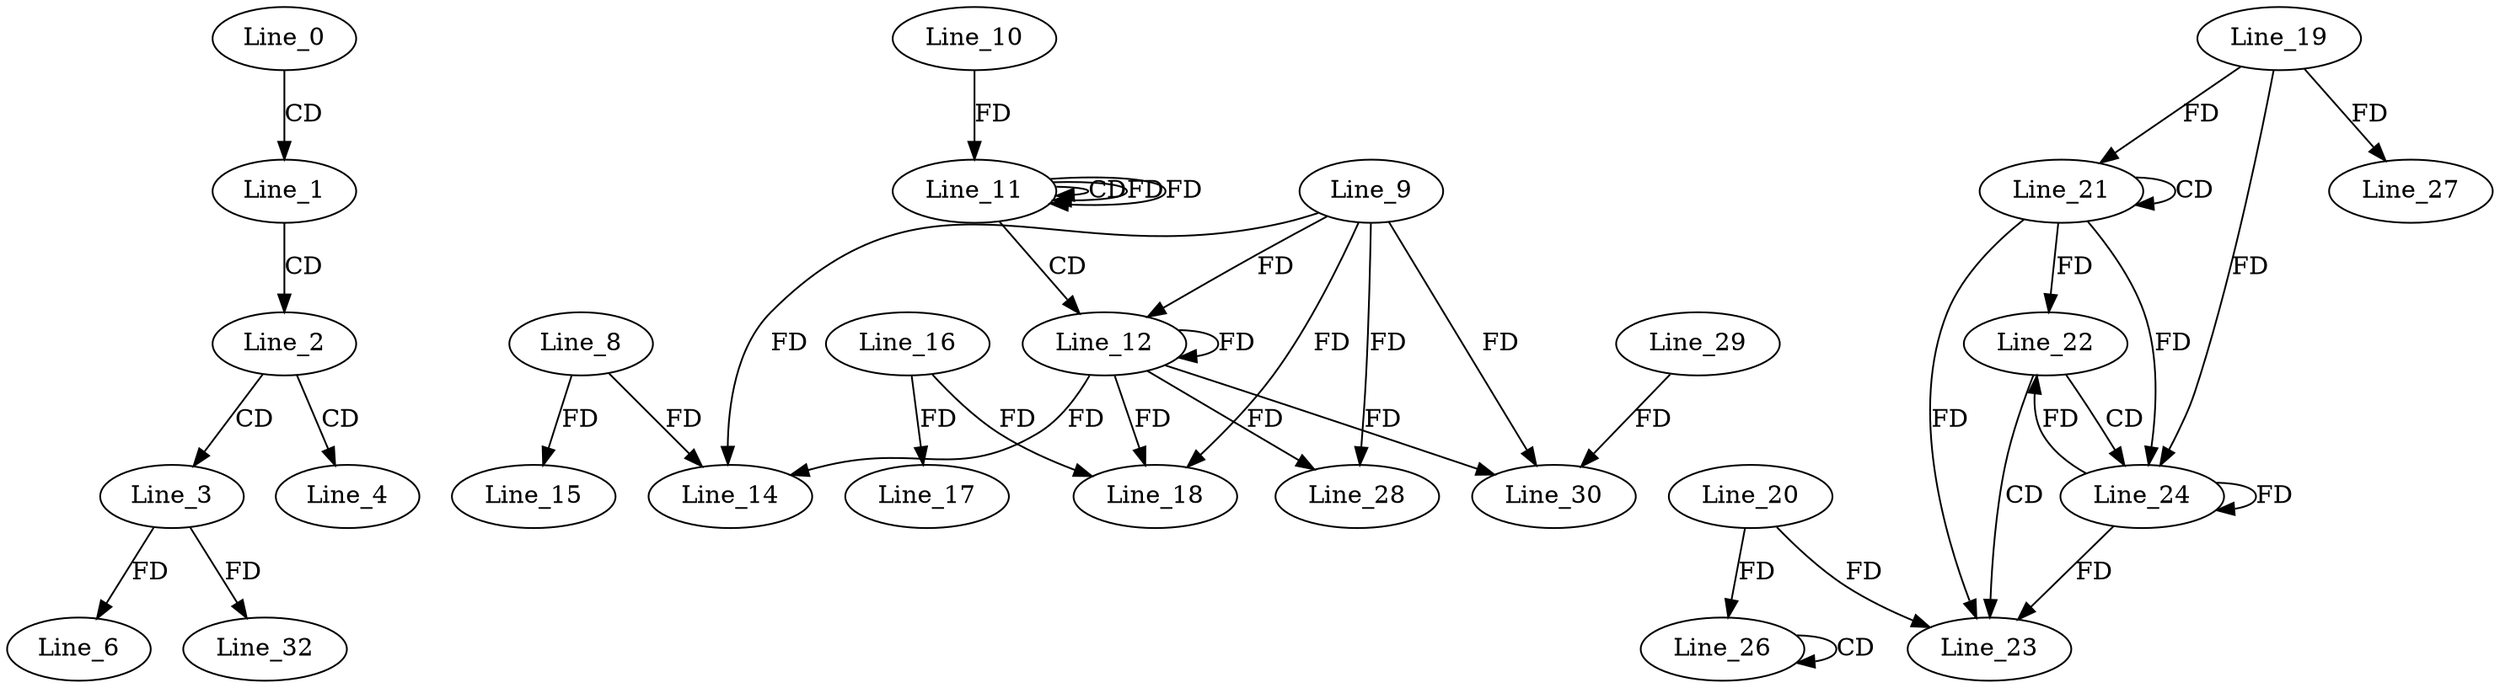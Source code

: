 digraph G {
  Line_0;
  Line_1;
  Line_2;
  Line_3;
  Line_4;
  Line_6;
  Line_10;
  Line_11;
  Line_11;
  Line_11;
  Line_12;
  Line_9;
  Line_8;
  Line_14;
  Line_14;
  Line_15;
  Line_16;
  Line_17;
  Line_18;
  Line_18;
  Line_21;
  Line_21;
  Line_19;
  Line_22;
  Line_23;
  Line_20;
  Line_24;
  Line_24;
  Line_26;
  Line_26;
  Line_27;
  Line_28;
  Line_30;
  Line_29;
  Line_32;
  Line_0 -> Line_1 [ label="CD" ];
  Line_1 -> Line_2 [ label="CD" ];
  Line_2 -> Line_3 [ label="CD" ];
  Line_2 -> Line_4 [ label="CD" ];
  Line_3 -> Line_6 [ label="FD" ];
  Line_10 -> Line_11 [ label="FD" ];
  Line_11 -> Line_11 [ label="CD" ];
  Line_11 -> Line_11 [ label="FD" ];
  Line_11 -> Line_12 [ label="CD" ];
  Line_12 -> Line_12 [ label="FD" ];
  Line_9 -> Line_12 [ label="FD" ];
  Line_8 -> Line_14 [ label="FD" ];
  Line_12 -> Line_14 [ label="FD" ];
  Line_9 -> Line_14 [ label="FD" ];
  Line_8 -> Line_15 [ label="FD" ];
  Line_16 -> Line_17 [ label="FD" ];
  Line_12 -> Line_18 [ label="FD" ];
  Line_9 -> Line_18 [ label="FD" ];
  Line_16 -> Line_18 [ label="FD" ];
  Line_21 -> Line_21 [ label="CD" ];
  Line_19 -> Line_21 [ label="FD" ];
  Line_21 -> Line_22 [ label="FD" ];
  Line_22 -> Line_23 [ label="CD" ];
  Line_20 -> Line_23 [ label="FD" ];
  Line_21 -> Line_23 [ label="FD" ];
  Line_22 -> Line_24 [ label="CD" ];
  Line_24 -> Line_24 [ label="FD" ];
  Line_21 -> Line_24 [ label="FD" ];
  Line_19 -> Line_24 [ label="FD" ];
  Line_26 -> Line_26 [ label="CD" ];
  Line_20 -> Line_26 [ label="FD" ];
  Line_19 -> Line_27 [ label="FD" ];
  Line_12 -> Line_28 [ label="FD" ];
  Line_9 -> Line_28 [ label="FD" ];
  Line_12 -> Line_30 [ label="FD" ];
  Line_9 -> Line_30 [ label="FD" ];
  Line_29 -> Line_30 [ label="FD" ];
  Line_3 -> Line_32 [ label="FD" ];
  Line_11 -> Line_11 [ label="FD" ];
  Line_24 -> Line_22 [ label="FD" ];
  Line_24 -> Line_23 [ label="FD" ];
}
